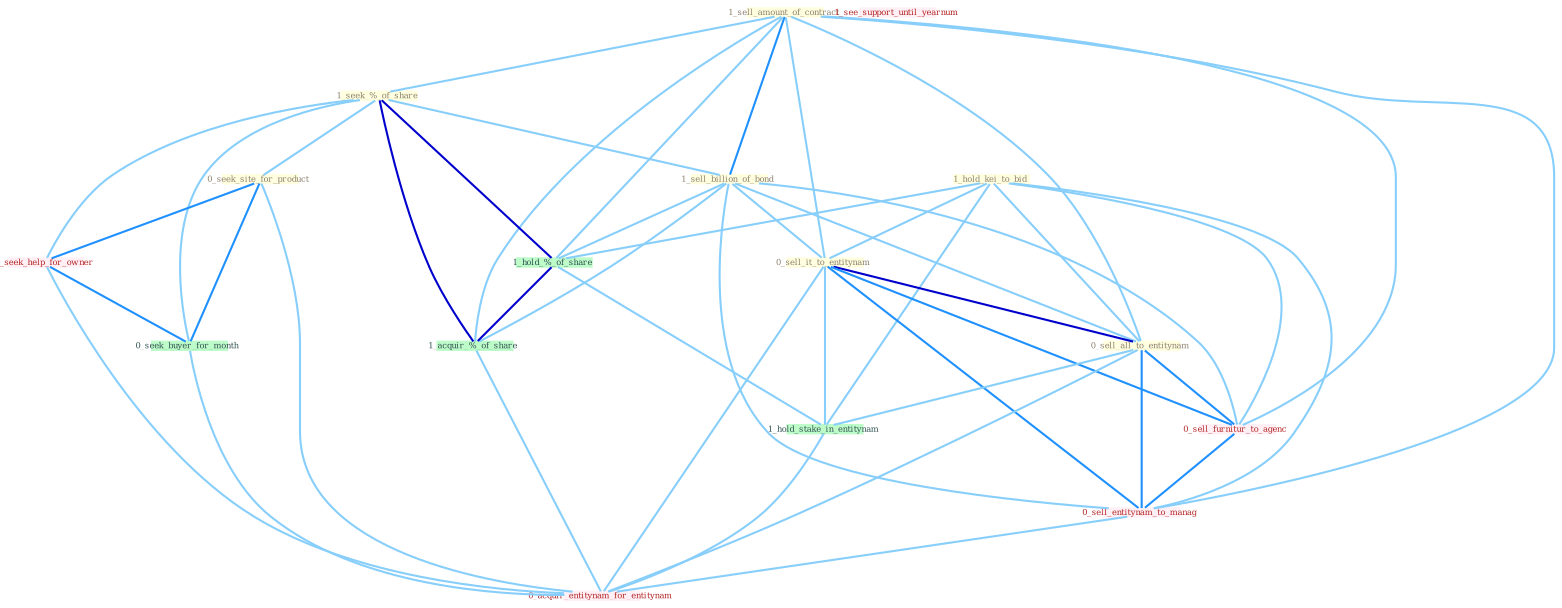 Graph G{ 
    node
    [shape=polygon,style=filled,width=.5,height=.06,color="#BDFCC9",fixedsize=true,fontsize=4,
    fontcolor="#2f4f4f"];
    {node
    [color="#ffffe0", fontcolor="#8b7d6b"] "1_sell_amount_of_contract " "1_seek_%_of_share " "0_seek_site_for_product " "1_sell_billion_of_bond " "1_hold_kei_to_bid " "0_sell_it_to_entitynam " "0_sell_all_to_entitynam "}
{node [color="#fff0f5", fontcolor="#b22222"] "1_seek_help_for_owner " "1_see_support_until_yearnum " "0_sell_furnitur_to_agenc " "0_sell_entitynam_to_manag " "0_acquir_entitynam_for_entitynam "}
edge [color="#B0E2FF"];

	"1_sell_amount_of_contract " -- "1_seek_%_of_share " [w="1", color="#87cefa" ];
	"1_sell_amount_of_contract " -- "1_sell_billion_of_bond " [w="2", color="#1e90ff" , len=0.8];
	"1_sell_amount_of_contract " -- "0_sell_it_to_entitynam " [w="1", color="#87cefa" ];
	"1_sell_amount_of_contract " -- "0_sell_all_to_entitynam " [w="1", color="#87cefa" ];
	"1_sell_amount_of_contract " -- "1_hold_%_of_share " [w="1", color="#87cefa" ];
	"1_sell_amount_of_contract " -- "1_acquir_%_of_share " [w="1", color="#87cefa" ];
	"1_sell_amount_of_contract " -- "0_sell_furnitur_to_agenc " [w="1", color="#87cefa" ];
	"1_sell_amount_of_contract " -- "0_sell_entitynam_to_manag " [w="1", color="#87cefa" ];
	"1_seek_%_of_share " -- "0_seek_site_for_product " [w="1", color="#87cefa" ];
	"1_seek_%_of_share " -- "1_sell_billion_of_bond " [w="1", color="#87cefa" ];
	"1_seek_%_of_share " -- "1_hold_%_of_share " [w="3", color="#0000cd" , len=0.6];
	"1_seek_%_of_share " -- "1_seek_help_for_owner " [w="1", color="#87cefa" ];
	"1_seek_%_of_share " -- "0_seek_buyer_for_month " [w="1", color="#87cefa" ];
	"1_seek_%_of_share " -- "1_acquir_%_of_share " [w="3", color="#0000cd" , len=0.6];
	"0_seek_site_for_product " -- "1_seek_help_for_owner " [w="2", color="#1e90ff" , len=0.8];
	"0_seek_site_for_product " -- "0_seek_buyer_for_month " [w="2", color="#1e90ff" , len=0.8];
	"0_seek_site_for_product " -- "0_acquir_entitynam_for_entitynam " [w="1", color="#87cefa" ];
	"1_sell_billion_of_bond " -- "0_sell_it_to_entitynam " [w="1", color="#87cefa" ];
	"1_sell_billion_of_bond " -- "0_sell_all_to_entitynam " [w="1", color="#87cefa" ];
	"1_sell_billion_of_bond " -- "1_hold_%_of_share " [w="1", color="#87cefa" ];
	"1_sell_billion_of_bond " -- "1_acquir_%_of_share " [w="1", color="#87cefa" ];
	"1_sell_billion_of_bond " -- "0_sell_furnitur_to_agenc " [w="1", color="#87cefa" ];
	"1_sell_billion_of_bond " -- "0_sell_entitynam_to_manag " [w="1", color="#87cefa" ];
	"1_hold_kei_to_bid " -- "0_sell_it_to_entitynam " [w="1", color="#87cefa" ];
	"1_hold_kei_to_bid " -- "0_sell_all_to_entitynam " [w="1", color="#87cefa" ];
	"1_hold_kei_to_bid " -- "1_hold_%_of_share " [w="1", color="#87cefa" ];
	"1_hold_kei_to_bid " -- "1_hold_stake_in_entitynam " [w="1", color="#87cefa" ];
	"1_hold_kei_to_bid " -- "0_sell_furnitur_to_agenc " [w="1", color="#87cefa" ];
	"1_hold_kei_to_bid " -- "0_sell_entitynam_to_manag " [w="1", color="#87cefa" ];
	"0_sell_it_to_entitynam " -- "0_sell_all_to_entitynam " [w="3", color="#0000cd" , len=0.6];
	"0_sell_it_to_entitynam " -- "1_hold_stake_in_entitynam " [w="1", color="#87cefa" ];
	"0_sell_it_to_entitynam " -- "0_sell_furnitur_to_agenc " [w="2", color="#1e90ff" , len=0.8];
	"0_sell_it_to_entitynam " -- "0_sell_entitynam_to_manag " [w="2", color="#1e90ff" , len=0.8];
	"0_sell_it_to_entitynam " -- "0_acquir_entitynam_for_entitynam " [w="1", color="#87cefa" ];
	"0_sell_all_to_entitynam " -- "1_hold_stake_in_entitynam " [w="1", color="#87cefa" ];
	"0_sell_all_to_entitynam " -- "0_sell_furnitur_to_agenc " [w="2", color="#1e90ff" , len=0.8];
	"0_sell_all_to_entitynam " -- "0_sell_entitynam_to_manag " [w="2", color="#1e90ff" , len=0.8];
	"0_sell_all_to_entitynam " -- "0_acquir_entitynam_for_entitynam " [w="1", color="#87cefa" ];
	"1_hold_%_of_share " -- "1_hold_stake_in_entitynam " [w="1", color="#87cefa" ];
	"1_hold_%_of_share " -- "1_acquir_%_of_share " [w="3", color="#0000cd" , len=0.6];
	"1_hold_stake_in_entitynam " -- "0_acquir_entitynam_for_entitynam " [w="1", color="#87cefa" ];
	"1_seek_help_for_owner " -- "0_seek_buyer_for_month " [w="2", color="#1e90ff" , len=0.8];
	"1_seek_help_for_owner " -- "0_acquir_entitynam_for_entitynam " [w="1", color="#87cefa" ];
	"0_seek_buyer_for_month " -- "0_acquir_entitynam_for_entitynam " [w="1", color="#87cefa" ];
	"1_acquir_%_of_share " -- "0_acquir_entitynam_for_entitynam " [w="1", color="#87cefa" ];
	"0_sell_furnitur_to_agenc " -- "0_sell_entitynam_to_manag " [w="2", color="#1e90ff" , len=0.8];
	"0_sell_entitynam_to_manag " -- "0_acquir_entitynam_for_entitynam " [w="1", color="#87cefa" ];
}